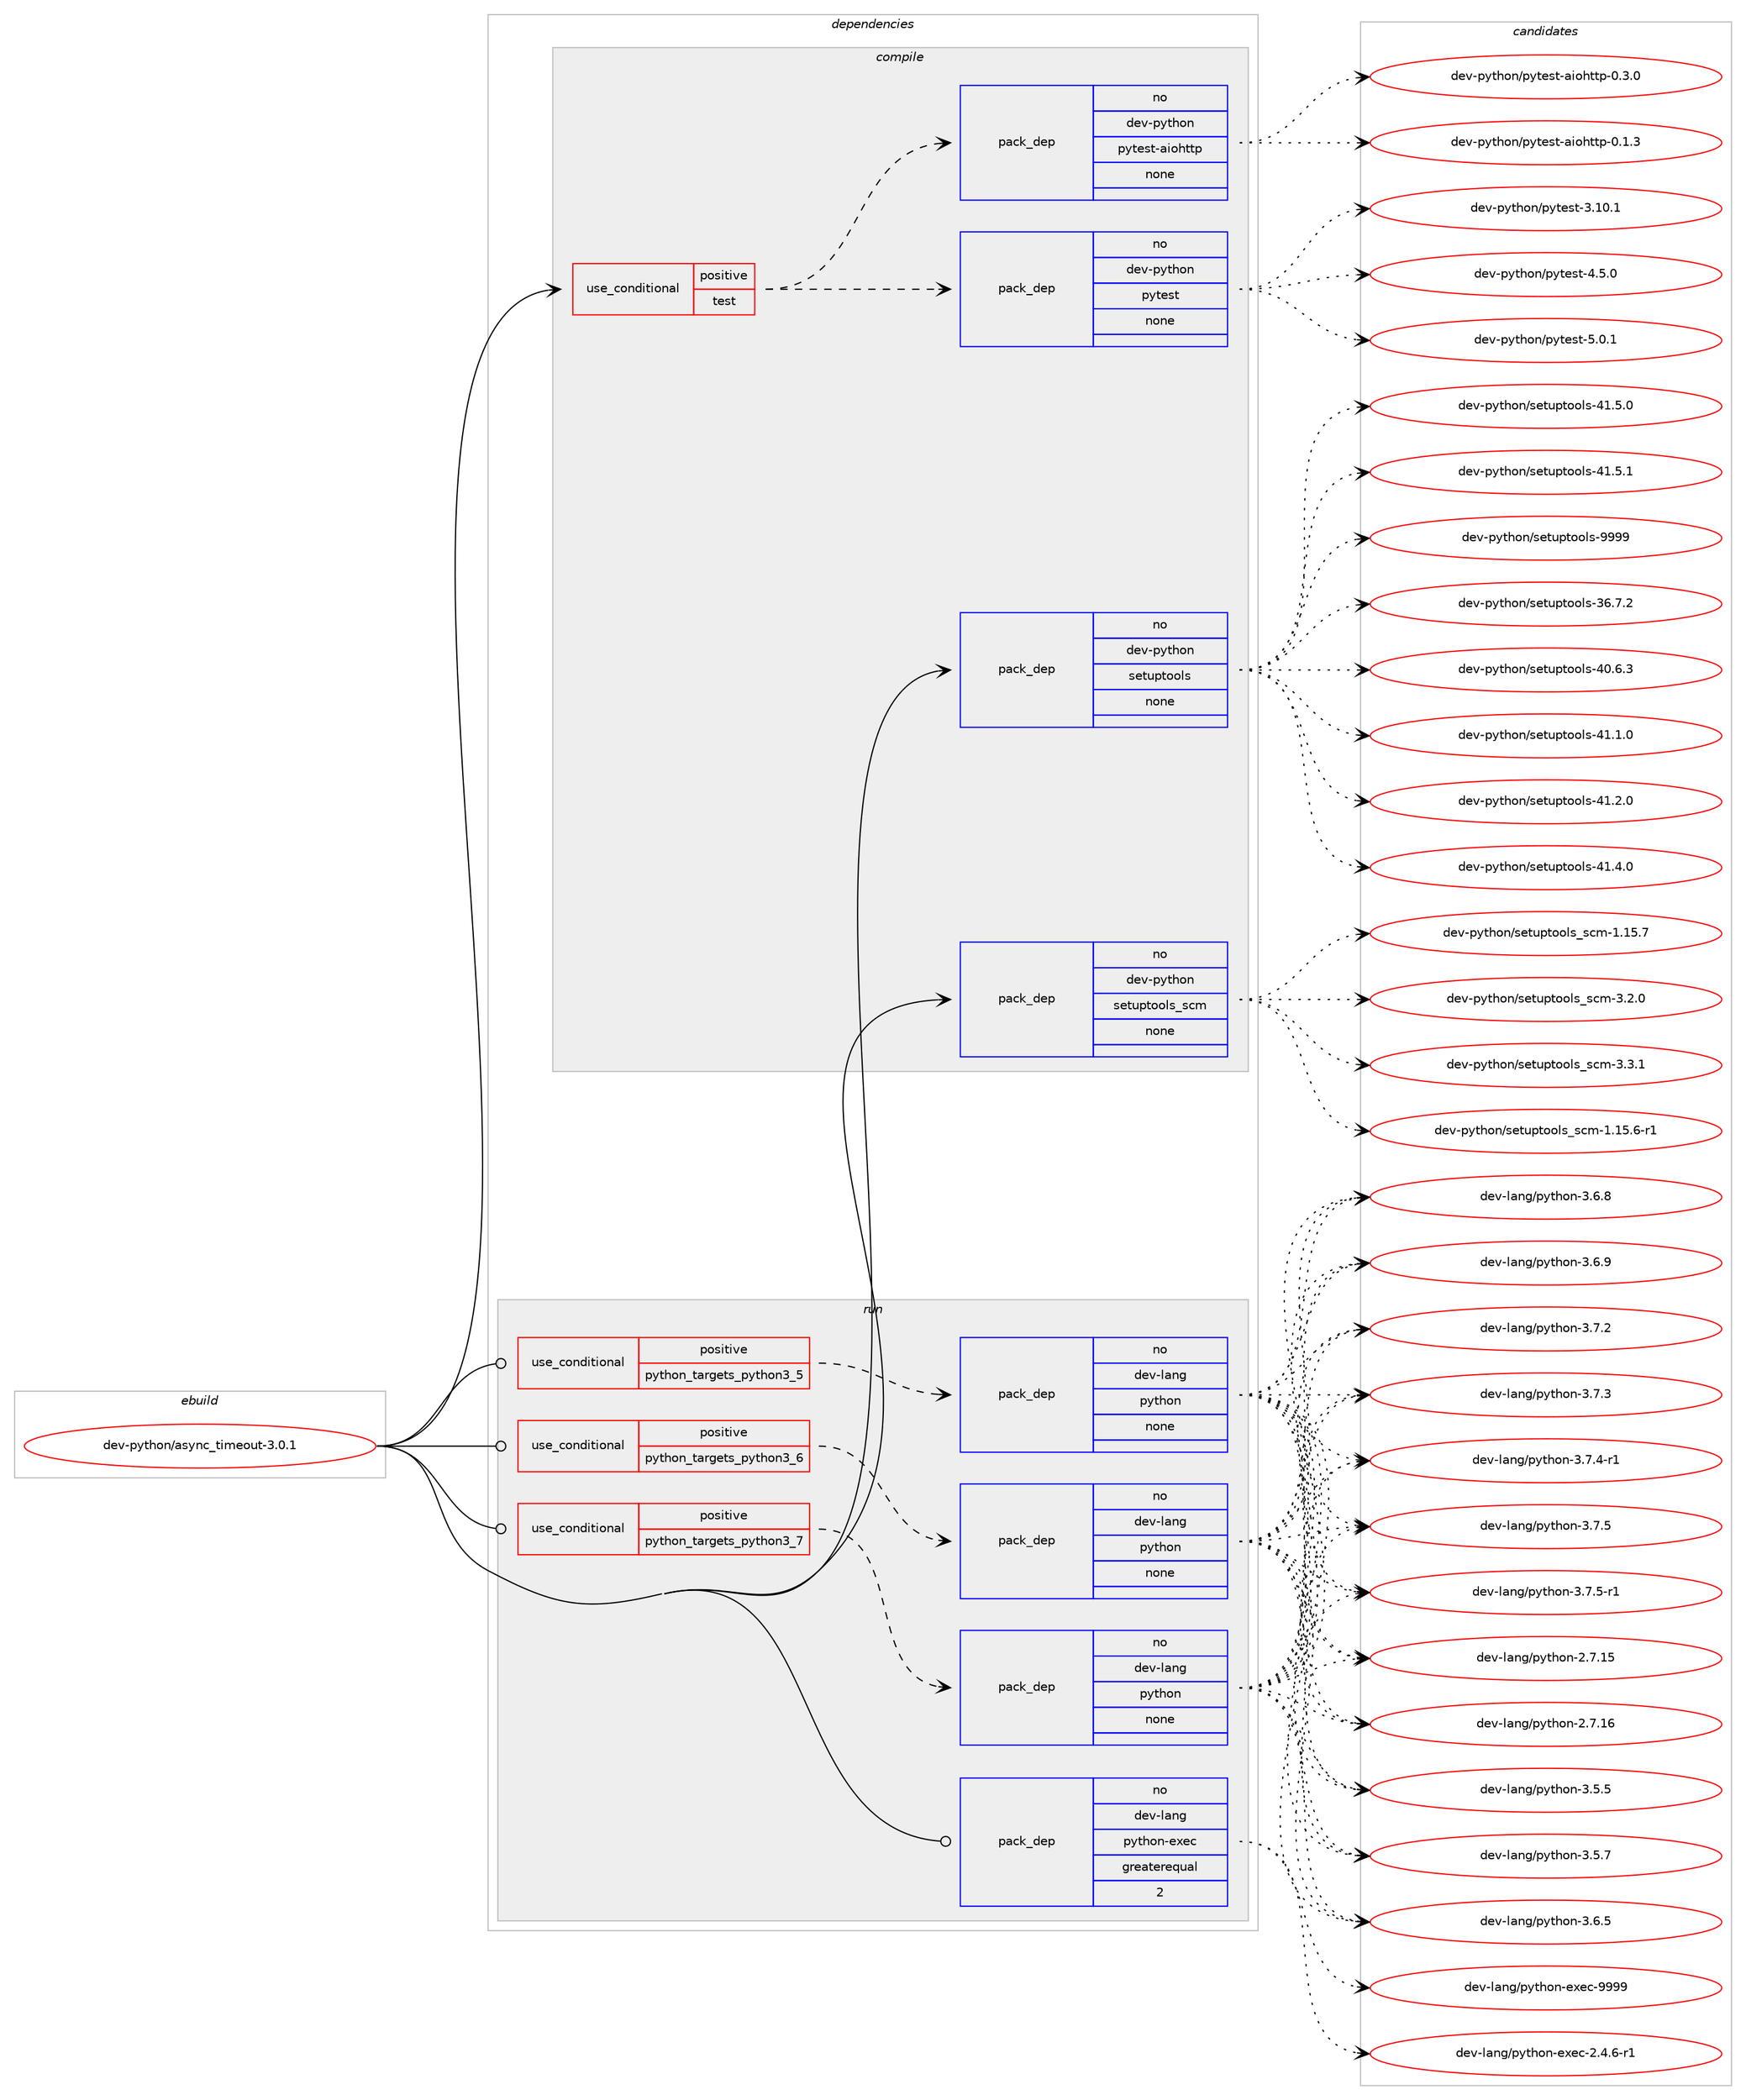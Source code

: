 digraph prolog {

# *************
# Graph options
# *************

newrank=true;
concentrate=true;
compound=true;
graph [rankdir=LR,fontname=Helvetica,fontsize=10,ranksep=1.5];#, ranksep=2.5, nodesep=0.2];
edge  [arrowhead=vee];
node  [fontname=Helvetica,fontsize=10];

# **********
# The ebuild
# **********

subgraph cluster_leftcol {
color=gray;
rank=same;
label=<<i>ebuild</i>>;
id [label="dev-python/async_timeout-3.0.1", color=red, width=4, href="../dev-python/async_timeout-3.0.1.svg"];
}

# ****************
# The dependencies
# ****************

subgraph cluster_midcol {
color=gray;
label=<<i>dependencies</i>>;
subgraph cluster_compile {
fillcolor="#eeeeee";
style=filled;
label=<<i>compile</i>>;
subgraph cond136409 {
dependency595132 [label=<<TABLE BORDER="0" CELLBORDER="1" CELLSPACING="0" CELLPADDING="4"><TR><TD ROWSPAN="3" CELLPADDING="10">use_conditional</TD></TR><TR><TD>positive</TD></TR><TR><TD>test</TD></TR></TABLE>>, shape=none, color=red];
subgraph pack446951 {
dependency595133 [label=<<TABLE BORDER="0" CELLBORDER="1" CELLSPACING="0" CELLPADDING="4" WIDTH="220"><TR><TD ROWSPAN="6" CELLPADDING="30">pack_dep</TD></TR><TR><TD WIDTH="110">no</TD></TR><TR><TD>dev-python</TD></TR><TR><TD>pytest</TD></TR><TR><TD>none</TD></TR><TR><TD></TD></TR></TABLE>>, shape=none, color=blue];
}
dependency595132:e -> dependency595133:w [weight=20,style="dashed",arrowhead="vee"];
subgraph pack446952 {
dependency595134 [label=<<TABLE BORDER="0" CELLBORDER="1" CELLSPACING="0" CELLPADDING="4" WIDTH="220"><TR><TD ROWSPAN="6" CELLPADDING="30">pack_dep</TD></TR><TR><TD WIDTH="110">no</TD></TR><TR><TD>dev-python</TD></TR><TR><TD>pytest-aiohttp</TD></TR><TR><TD>none</TD></TR><TR><TD></TD></TR></TABLE>>, shape=none, color=blue];
}
dependency595132:e -> dependency595134:w [weight=20,style="dashed",arrowhead="vee"];
}
id:e -> dependency595132:w [weight=20,style="solid",arrowhead="vee"];
subgraph pack446953 {
dependency595135 [label=<<TABLE BORDER="0" CELLBORDER="1" CELLSPACING="0" CELLPADDING="4" WIDTH="220"><TR><TD ROWSPAN="6" CELLPADDING="30">pack_dep</TD></TR><TR><TD WIDTH="110">no</TD></TR><TR><TD>dev-python</TD></TR><TR><TD>setuptools</TD></TR><TR><TD>none</TD></TR><TR><TD></TD></TR></TABLE>>, shape=none, color=blue];
}
id:e -> dependency595135:w [weight=20,style="solid",arrowhead="vee"];
subgraph pack446954 {
dependency595136 [label=<<TABLE BORDER="0" CELLBORDER="1" CELLSPACING="0" CELLPADDING="4" WIDTH="220"><TR><TD ROWSPAN="6" CELLPADDING="30">pack_dep</TD></TR><TR><TD WIDTH="110">no</TD></TR><TR><TD>dev-python</TD></TR><TR><TD>setuptools_scm</TD></TR><TR><TD>none</TD></TR><TR><TD></TD></TR></TABLE>>, shape=none, color=blue];
}
id:e -> dependency595136:w [weight=20,style="solid",arrowhead="vee"];
}
subgraph cluster_compileandrun {
fillcolor="#eeeeee";
style=filled;
label=<<i>compile and run</i>>;
}
subgraph cluster_run {
fillcolor="#eeeeee";
style=filled;
label=<<i>run</i>>;
subgraph cond136410 {
dependency595137 [label=<<TABLE BORDER="0" CELLBORDER="1" CELLSPACING="0" CELLPADDING="4"><TR><TD ROWSPAN="3" CELLPADDING="10">use_conditional</TD></TR><TR><TD>positive</TD></TR><TR><TD>python_targets_python3_5</TD></TR></TABLE>>, shape=none, color=red];
subgraph pack446955 {
dependency595138 [label=<<TABLE BORDER="0" CELLBORDER="1" CELLSPACING="0" CELLPADDING="4" WIDTH="220"><TR><TD ROWSPAN="6" CELLPADDING="30">pack_dep</TD></TR><TR><TD WIDTH="110">no</TD></TR><TR><TD>dev-lang</TD></TR><TR><TD>python</TD></TR><TR><TD>none</TD></TR><TR><TD></TD></TR></TABLE>>, shape=none, color=blue];
}
dependency595137:e -> dependency595138:w [weight=20,style="dashed",arrowhead="vee"];
}
id:e -> dependency595137:w [weight=20,style="solid",arrowhead="odot"];
subgraph cond136411 {
dependency595139 [label=<<TABLE BORDER="0" CELLBORDER="1" CELLSPACING="0" CELLPADDING="4"><TR><TD ROWSPAN="3" CELLPADDING="10">use_conditional</TD></TR><TR><TD>positive</TD></TR><TR><TD>python_targets_python3_6</TD></TR></TABLE>>, shape=none, color=red];
subgraph pack446956 {
dependency595140 [label=<<TABLE BORDER="0" CELLBORDER="1" CELLSPACING="0" CELLPADDING="4" WIDTH="220"><TR><TD ROWSPAN="6" CELLPADDING="30">pack_dep</TD></TR><TR><TD WIDTH="110">no</TD></TR><TR><TD>dev-lang</TD></TR><TR><TD>python</TD></TR><TR><TD>none</TD></TR><TR><TD></TD></TR></TABLE>>, shape=none, color=blue];
}
dependency595139:e -> dependency595140:w [weight=20,style="dashed",arrowhead="vee"];
}
id:e -> dependency595139:w [weight=20,style="solid",arrowhead="odot"];
subgraph cond136412 {
dependency595141 [label=<<TABLE BORDER="0" CELLBORDER="1" CELLSPACING="0" CELLPADDING="4"><TR><TD ROWSPAN="3" CELLPADDING="10">use_conditional</TD></TR><TR><TD>positive</TD></TR><TR><TD>python_targets_python3_7</TD></TR></TABLE>>, shape=none, color=red];
subgraph pack446957 {
dependency595142 [label=<<TABLE BORDER="0" CELLBORDER="1" CELLSPACING="0" CELLPADDING="4" WIDTH="220"><TR><TD ROWSPAN="6" CELLPADDING="30">pack_dep</TD></TR><TR><TD WIDTH="110">no</TD></TR><TR><TD>dev-lang</TD></TR><TR><TD>python</TD></TR><TR><TD>none</TD></TR><TR><TD></TD></TR></TABLE>>, shape=none, color=blue];
}
dependency595141:e -> dependency595142:w [weight=20,style="dashed",arrowhead="vee"];
}
id:e -> dependency595141:w [weight=20,style="solid",arrowhead="odot"];
subgraph pack446958 {
dependency595143 [label=<<TABLE BORDER="0" CELLBORDER="1" CELLSPACING="0" CELLPADDING="4" WIDTH="220"><TR><TD ROWSPAN="6" CELLPADDING="30">pack_dep</TD></TR><TR><TD WIDTH="110">no</TD></TR><TR><TD>dev-lang</TD></TR><TR><TD>python-exec</TD></TR><TR><TD>greaterequal</TD></TR><TR><TD>2</TD></TR></TABLE>>, shape=none, color=blue];
}
id:e -> dependency595143:w [weight=20,style="solid",arrowhead="odot"];
}
}

# **************
# The candidates
# **************

subgraph cluster_choices {
rank=same;
color=gray;
label=<<i>candidates</i>>;

subgraph choice446951 {
color=black;
nodesep=1;
choice100101118451121211161041111104711212111610111511645514649484649 [label="dev-python/pytest-3.10.1", color=red, width=4,href="../dev-python/pytest-3.10.1.svg"];
choice1001011184511212111610411111047112121116101115116455246534648 [label="dev-python/pytest-4.5.0", color=red, width=4,href="../dev-python/pytest-4.5.0.svg"];
choice1001011184511212111610411111047112121116101115116455346484649 [label="dev-python/pytest-5.0.1", color=red, width=4,href="../dev-python/pytest-5.0.1.svg"];
dependency595133:e -> choice100101118451121211161041111104711212111610111511645514649484649:w [style=dotted,weight="100"];
dependency595133:e -> choice1001011184511212111610411111047112121116101115116455246534648:w [style=dotted,weight="100"];
dependency595133:e -> choice1001011184511212111610411111047112121116101115116455346484649:w [style=dotted,weight="100"];
}
subgraph choice446952 {
color=black;
nodesep=1;
choice10010111845112121116104111110471121211161011151164597105111104116116112454846494651 [label="dev-python/pytest-aiohttp-0.1.3", color=red, width=4,href="../dev-python/pytest-aiohttp-0.1.3.svg"];
choice10010111845112121116104111110471121211161011151164597105111104116116112454846514648 [label="dev-python/pytest-aiohttp-0.3.0", color=red, width=4,href="../dev-python/pytest-aiohttp-0.3.0.svg"];
dependency595134:e -> choice10010111845112121116104111110471121211161011151164597105111104116116112454846494651:w [style=dotted,weight="100"];
dependency595134:e -> choice10010111845112121116104111110471121211161011151164597105111104116116112454846514648:w [style=dotted,weight="100"];
}
subgraph choice446953 {
color=black;
nodesep=1;
choice100101118451121211161041111104711510111611711211611111110811545515446554650 [label="dev-python/setuptools-36.7.2", color=red, width=4,href="../dev-python/setuptools-36.7.2.svg"];
choice100101118451121211161041111104711510111611711211611111110811545524846544651 [label="dev-python/setuptools-40.6.3", color=red, width=4,href="../dev-python/setuptools-40.6.3.svg"];
choice100101118451121211161041111104711510111611711211611111110811545524946494648 [label="dev-python/setuptools-41.1.0", color=red, width=4,href="../dev-python/setuptools-41.1.0.svg"];
choice100101118451121211161041111104711510111611711211611111110811545524946504648 [label="dev-python/setuptools-41.2.0", color=red, width=4,href="../dev-python/setuptools-41.2.0.svg"];
choice100101118451121211161041111104711510111611711211611111110811545524946524648 [label="dev-python/setuptools-41.4.0", color=red, width=4,href="../dev-python/setuptools-41.4.0.svg"];
choice100101118451121211161041111104711510111611711211611111110811545524946534648 [label="dev-python/setuptools-41.5.0", color=red, width=4,href="../dev-python/setuptools-41.5.0.svg"];
choice100101118451121211161041111104711510111611711211611111110811545524946534649 [label="dev-python/setuptools-41.5.1", color=red, width=4,href="../dev-python/setuptools-41.5.1.svg"];
choice10010111845112121116104111110471151011161171121161111111081154557575757 [label="dev-python/setuptools-9999", color=red, width=4,href="../dev-python/setuptools-9999.svg"];
dependency595135:e -> choice100101118451121211161041111104711510111611711211611111110811545515446554650:w [style=dotted,weight="100"];
dependency595135:e -> choice100101118451121211161041111104711510111611711211611111110811545524846544651:w [style=dotted,weight="100"];
dependency595135:e -> choice100101118451121211161041111104711510111611711211611111110811545524946494648:w [style=dotted,weight="100"];
dependency595135:e -> choice100101118451121211161041111104711510111611711211611111110811545524946504648:w [style=dotted,weight="100"];
dependency595135:e -> choice100101118451121211161041111104711510111611711211611111110811545524946524648:w [style=dotted,weight="100"];
dependency595135:e -> choice100101118451121211161041111104711510111611711211611111110811545524946534648:w [style=dotted,weight="100"];
dependency595135:e -> choice100101118451121211161041111104711510111611711211611111110811545524946534649:w [style=dotted,weight="100"];
dependency595135:e -> choice10010111845112121116104111110471151011161171121161111111081154557575757:w [style=dotted,weight="100"];
}
subgraph choice446954 {
color=black;
nodesep=1;
choice10010111845112121116104111110471151011161171121161111111081159511599109454946495346544511449 [label="dev-python/setuptools_scm-1.15.6-r1", color=red, width=4,href="../dev-python/setuptools_scm-1.15.6-r1.svg"];
choice1001011184511212111610411111047115101116117112116111111108115951159910945494649534655 [label="dev-python/setuptools_scm-1.15.7", color=red, width=4,href="../dev-python/setuptools_scm-1.15.7.svg"];
choice10010111845112121116104111110471151011161171121161111111081159511599109455146504648 [label="dev-python/setuptools_scm-3.2.0", color=red, width=4,href="../dev-python/setuptools_scm-3.2.0.svg"];
choice10010111845112121116104111110471151011161171121161111111081159511599109455146514649 [label="dev-python/setuptools_scm-3.3.1", color=red, width=4,href="../dev-python/setuptools_scm-3.3.1.svg"];
dependency595136:e -> choice10010111845112121116104111110471151011161171121161111111081159511599109454946495346544511449:w [style=dotted,weight="100"];
dependency595136:e -> choice1001011184511212111610411111047115101116117112116111111108115951159910945494649534655:w [style=dotted,weight="100"];
dependency595136:e -> choice10010111845112121116104111110471151011161171121161111111081159511599109455146504648:w [style=dotted,weight="100"];
dependency595136:e -> choice10010111845112121116104111110471151011161171121161111111081159511599109455146514649:w [style=dotted,weight="100"];
}
subgraph choice446955 {
color=black;
nodesep=1;
choice10010111845108971101034711212111610411111045504655464953 [label="dev-lang/python-2.7.15", color=red, width=4,href="../dev-lang/python-2.7.15.svg"];
choice10010111845108971101034711212111610411111045504655464954 [label="dev-lang/python-2.7.16", color=red, width=4,href="../dev-lang/python-2.7.16.svg"];
choice100101118451089711010347112121116104111110455146534653 [label="dev-lang/python-3.5.5", color=red, width=4,href="../dev-lang/python-3.5.5.svg"];
choice100101118451089711010347112121116104111110455146534655 [label="dev-lang/python-3.5.7", color=red, width=4,href="../dev-lang/python-3.5.7.svg"];
choice100101118451089711010347112121116104111110455146544653 [label="dev-lang/python-3.6.5", color=red, width=4,href="../dev-lang/python-3.6.5.svg"];
choice100101118451089711010347112121116104111110455146544656 [label="dev-lang/python-3.6.8", color=red, width=4,href="../dev-lang/python-3.6.8.svg"];
choice100101118451089711010347112121116104111110455146544657 [label="dev-lang/python-3.6.9", color=red, width=4,href="../dev-lang/python-3.6.9.svg"];
choice100101118451089711010347112121116104111110455146554650 [label="dev-lang/python-3.7.2", color=red, width=4,href="../dev-lang/python-3.7.2.svg"];
choice100101118451089711010347112121116104111110455146554651 [label="dev-lang/python-3.7.3", color=red, width=4,href="../dev-lang/python-3.7.3.svg"];
choice1001011184510897110103471121211161041111104551465546524511449 [label="dev-lang/python-3.7.4-r1", color=red, width=4,href="../dev-lang/python-3.7.4-r1.svg"];
choice100101118451089711010347112121116104111110455146554653 [label="dev-lang/python-3.7.5", color=red, width=4,href="../dev-lang/python-3.7.5.svg"];
choice1001011184510897110103471121211161041111104551465546534511449 [label="dev-lang/python-3.7.5-r1", color=red, width=4,href="../dev-lang/python-3.7.5-r1.svg"];
dependency595138:e -> choice10010111845108971101034711212111610411111045504655464953:w [style=dotted,weight="100"];
dependency595138:e -> choice10010111845108971101034711212111610411111045504655464954:w [style=dotted,weight="100"];
dependency595138:e -> choice100101118451089711010347112121116104111110455146534653:w [style=dotted,weight="100"];
dependency595138:e -> choice100101118451089711010347112121116104111110455146534655:w [style=dotted,weight="100"];
dependency595138:e -> choice100101118451089711010347112121116104111110455146544653:w [style=dotted,weight="100"];
dependency595138:e -> choice100101118451089711010347112121116104111110455146544656:w [style=dotted,weight="100"];
dependency595138:e -> choice100101118451089711010347112121116104111110455146544657:w [style=dotted,weight="100"];
dependency595138:e -> choice100101118451089711010347112121116104111110455146554650:w [style=dotted,weight="100"];
dependency595138:e -> choice100101118451089711010347112121116104111110455146554651:w [style=dotted,weight="100"];
dependency595138:e -> choice1001011184510897110103471121211161041111104551465546524511449:w [style=dotted,weight="100"];
dependency595138:e -> choice100101118451089711010347112121116104111110455146554653:w [style=dotted,weight="100"];
dependency595138:e -> choice1001011184510897110103471121211161041111104551465546534511449:w [style=dotted,weight="100"];
}
subgraph choice446956 {
color=black;
nodesep=1;
choice10010111845108971101034711212111610411111045504655464953 [label="dev-lang/python-2.7.15", color=red, width=4,href="../dev-lang/python-2.7.15.svg"];
choice10010111845108971101034711212111610411111045504655464954 [label="dev-lang/python-2.7.16", color=red, width=4,href="../dev-lang/python-2.7.16.svg"];
choice100101118451089711010347112121116104111110455146534653 [label="dev-lang/python-3.5.5", color=red, width=4,href="../dev-lang/python-3.5.5.svg"];
choice100101118451089711010347112121116104111110455146534655 [label="dev-lang/python-3.5.7", color=red, width=4,href="../dev-lang/python-3.5.7.svg"];
choice100101118451089711010347112121116104111110455146544653 [label="dev-lang/python-3.6.5", color=red, width=4,href="../dev-lang/python-3.6.5.svg"];
choice100101118451089711010347112121116104111110455146544656 [label="dev-lang/python-3.6.8", color=red, width=4,href="../dev-lang/python-3.6.8.svg"];
choice100101118451089711010347112121116104111110455146544657 [label="dev-lang/python-3.6.9", color=red, width=4,href="../dev-lang/python-3.6.9.svg"];
choice100101118451089711010347112121116104111110455146554650 [label="dev-lang/python-3.7.2", color=red, width=4,href="../dev-lang/python-3.7.2.svg"];
choice100101118451089711010347112121116104111110455146554651 [label="dev-lang/python-3.7.3", color=red, width=4,href="../dev-lang/python-3.7.3.svg"];
choice1001011184510897110103471121211161041111104551465546524511449 [label="dev-lang/python-3.7.4-r1", color=red, width=4,href="../dev-lang/python-3.7.4-r1.svg"];
choice100101118451089711010347112121116104111110455146554653 [label="dev-lang/python-3.7.5", color=red, width=4,href="../dev-lang/python-3.7.5.svg"];
choice1001011184510897110103471121211161041111104551465546534511449 [label="dev-lang/python-3.7.5-r1", color=red, width=4,href="../dev-lang/python-3.7.5-r1.svg"];
dependency595140:e -> choice10010111845108971101034711212111610411111045504655464953:w [style=dotted,weight="100"];
dependency595140:e -> choice10010111845108971101034711212111610411111045504655464954:w [style=dotted,weight="100"];
dependency595140:e -> choice100101118451089711010347112121116104111110455146534653:w [style=dotted,weight="100"];
dependency595140:e -> choice100101118451089711010347112121116104111110455146534655:w [style=dotted,weight="100"];
dependency595140:e -> choice100101118451089711010347112121116104111110455146544653:w [style=dotted,weight="100"];
dependency595140:e -> choice100101118451089711010347112121116104111110455146544656:w [style=dotted,weight="100"];
dependency595140:e -> choice100101118451089711010347112121116104111110455146544657:w [style=dotted,weight="100"];
dependency595140:e -> choice100101118451089711010347112121116104111110455146554650:w [style=dotted,weight="100"];
dependency595140:e -> choice100101118451089711010347112121116104111110455146554651:w [style=dotted,weight="100"];
dependency595140:e -> choice1001011184510897110103471121211161041111104551465546524511449:w [style=dotted,weight="100"];
dependency595140:e -> choice100101118451089711010347112121116104111110455146554653:w [style=dotted,weight="100"];
dependency595140:e -> choice1001011184510897110103471121211161041111104551465546534511449:w [style=dotted,weight="100"];
}
subgraph choice446957 {
color=black;
nodesep=1;
choice10010111845108971101034711212111610411111045504655464953 [label="dev-lang/python-2.7.15", color=red, width=4,href="../dev-lang/python-2.7.15.svg"];
choice10010111845108971101034711212111610411111045504655464954 [label="dev-lang/python-2.7.16", color=red, width=4,href="../dev-lang/python-2.7.16.svg"];
choice100101118451089711010347112121116104111110455146534653 [label="dev-lang/python-3.5.5", color=red, width=4,href="../dev-lang/python-3.5.5.svg"];
choice100101118451089711010347112121116104111110455146534655 [label="dev-lang/python-3.5.7", color=red, width=4,href="../dev-lang/python-3.5.7.svg"];
choice100101118451089711010347112121116104111110455146544653 [label="dev-lang/python-3.6.5", color=red, width=4,href="../dev-lang/python-3.6.5.svg"];
choice100101118451089711010347112121116104111110455146544656 [label="dev-lang/python-3.6.8", color=red, width=4,href="../dev-lang/python-3.6.8.svg"];
choice100101118451089711010347112121116104111110455146544657 [label="dev-lang/python-3.6.9", color=red, width=4,href="../dev-lang/python-3.6.9.svg"];
choice100101118451089711010347112121116104111110455146554650 [label="dev-lang/python-3.7.2", color=red, width=4,href="../dev-lang/python-3.7.2.svg"];
choice100101118451089711010347112121116104111110455146554651 [label="dev-lang/python-3.7.3", color=red, width=4,href="../dev-lang/python-3.7.3.svg"];
choice1001011184510897110103471121211161041111104551465546524511449 [label="dev-lang/python-3.7.4-r1", color=red, width=4,href="../dev-lang/python-3.7.4-r1.svg"];
choice100101118451089711010347112121116104111110455146554653 [label="dev-lang/python-3.7.5", color=red, width=4,href="../dev-lang/python-3.7.5.svg"];
choice1001011184510897110103471121211161041111104551465546534511449 [label="dev-lang/python-3.7.5-r1", color=red, width=4,href="../dev-lang/python-3.7.5-r1.svg"];
dependency595142:e -> choice10010111845108971101034711212111610411111045504655464953:w [style=dotted,weight="100"];
dependency595142:e -> choice10010111845108971101034711212111610411111045504655464954:w [style=dotted,weight="100"];
dependency595142:e -> choice100101118451089711010347112121116104111110455146534653:w [style=dotted,weight="100"];
dependency595142:e -> choice100101118451089711010347112121116104111110455146534655:w [style=dotted,weight="100"];
dependency595142:e -> choice100101118451089711010347112121116104111110455146544653:w [style=dotted,weight="100"];
dependency595142:e -> choice100101118451089711010347112121116104111110455146544656:w [style=dotted,weight="100"];
dependency595142:e -> choice100101118451089711010347112121116104111110455146544657:w [style=dotted,weight="100"];
dependency595142:e -> choice100101118451089711010347112121116104111110455146554650:w [style=dotted,weight="100"];
dependency595142:e -> choice100101118451089711010347112121116104111110455146554651:w [style=dotted,weight="100"];
dependency595142:e -> choice1001011184510897110103471121211161041111104551465546524511449:w [style=dotted,weight="100"];
dependency595142:e -> choice100101118451089711010347112121116104111110455146554653:w [style=dotted,weight="100"];
dependency595142:e -> choice1001011184510897110103471121211161041111104551465546534511449:w [style=dotted,weight="100"];
}
subgraph choice446958 {
color=black;
nodesep=1;
choice10010111845108971101034711212111610411111045101120101994550465246544511449 [label="dev-lang/python-exec-2.4.6-r1", color=red, width=4,href="../dev-lang/python-exec-2.4.6-r1.svg"];
choice10010111845108971101034711212111610411111045101120101994557575757 [label="dev-lang/python-exec-9999", color=red, width=4,href="../dev-lang/python-exec-9999.svg"];
dependency595143:e -> choice10010111845108971101034711212111610411111045101120101994550465246544511449:w [style=dotted,weight="100"];
dependency595143:e -> choice10010111845108971101034711212111610411111045101120101994557575757:w [style=dotted,weight="100"];
}
}

}
